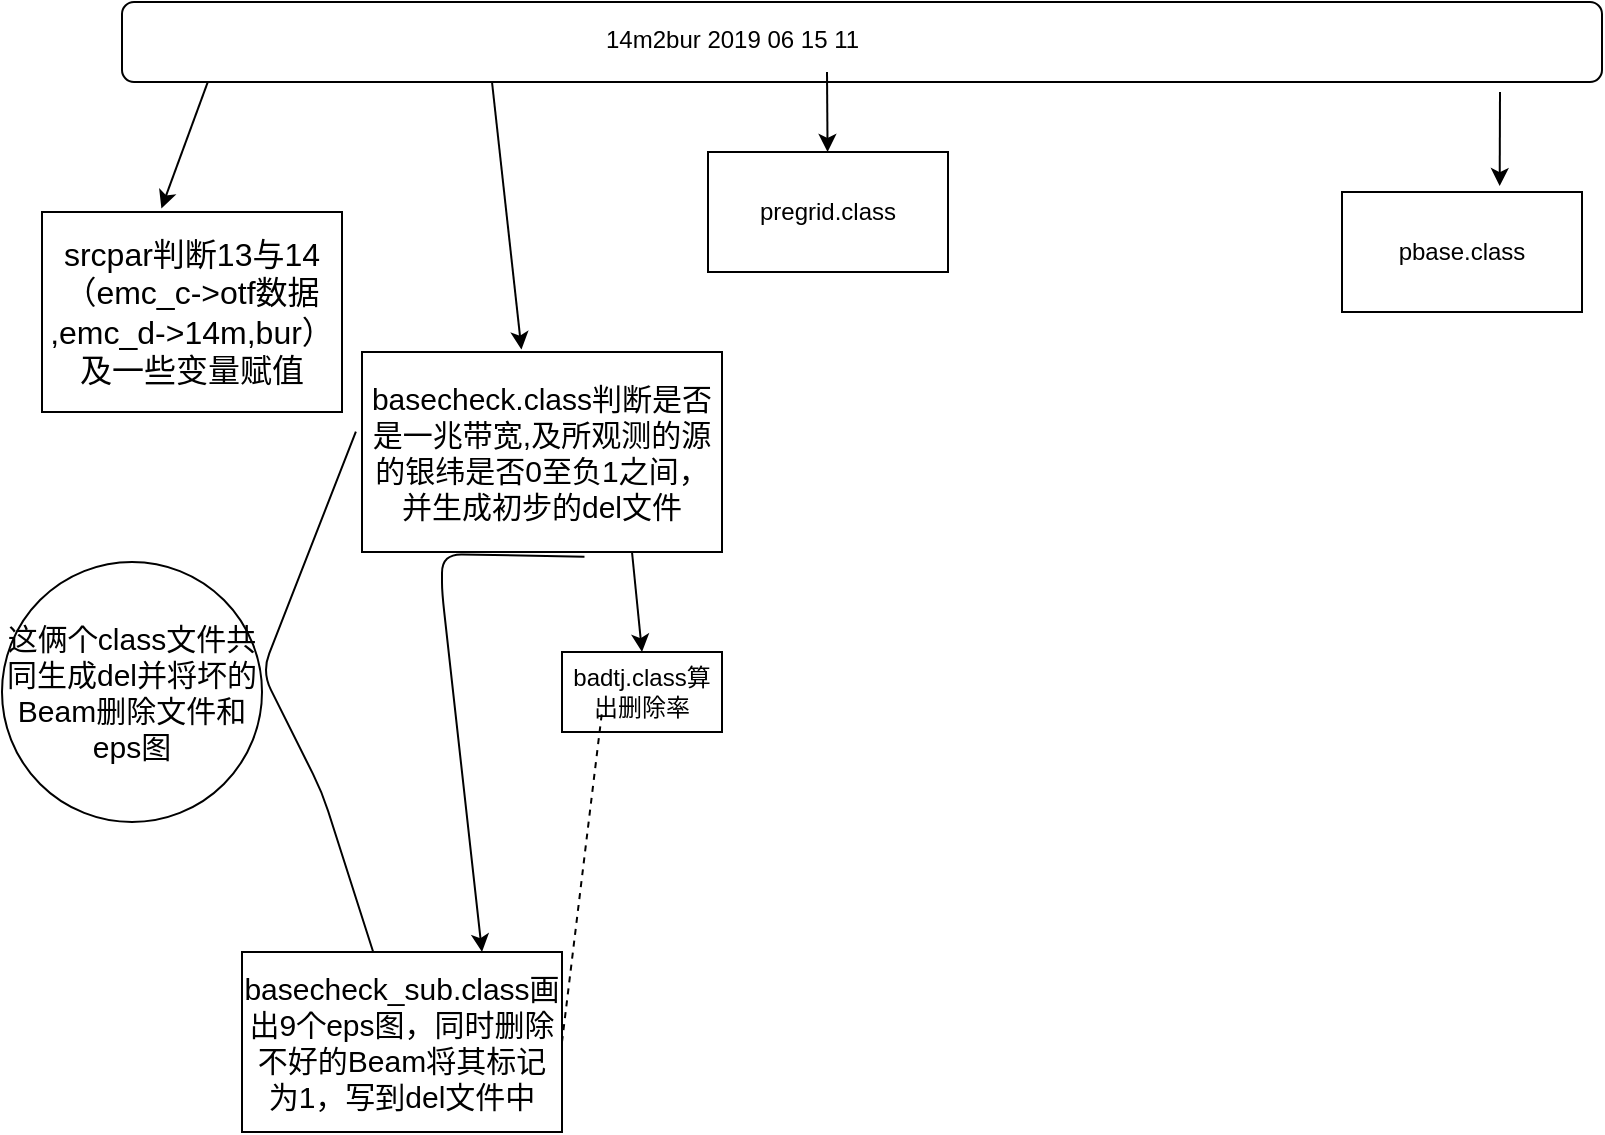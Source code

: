 <mxfile version="12.2.4" type="github" pages="1">
  <diagram id="7ypAmgLhwxIj_IhabiQf" name="ç¬¬ 1 é¡µ">
    <mxGraphModel dx="838" dy="481" grid="1" gridSize="10" guides="1" tooltips="1" connect="1" arrows="1" fold="1" page="1" pageScale="1" pageWidth="827" pageHeight="1169" math="0" shadow="0">
      <root>
        <mxCell id="0"/>
        <mxCell id="1" parent="0"/>
        <mxCell id="9yLlcKNQQFqDJGaCqLJ5-2" value="" style="rounded=1;whiteSpace=wrap;html=1;" parent="1" vertex="1">
          <mxGeometry x="60" y="5" width="740" height="40" as="geometry"/>
        </mxCell>
        <mxCell id="9yLlcKNQQFqDJGaCqLJ5-3" value="14m2bur 2019 06 15 11" style="text;html=1;" parent="1" vertex="1">
          <mxGeometry x="300" y="10" width="150" height="30" as="geometry"/>
        </mxCell>
        <mxCell id="9yLlcKNQQFqDJGaCqLJ5-11" value="&lt;span&gt;&lt;font style=&quot;font-size: 16px&quot;&gt;srcpar判断13与14（emc_c-&amp;gt;otf数据 ,emc_d-&amp;gt;14m,bur）及一些变量赋值&lt;/font&gt;&lt;/span&gt;" style="rounded=0;whiteSpace=wrap;html=1;" parent="1" vertex="1">
          <mxGeometry x="20" y="110" width="150" height="100" as="geometry"/>
        </mxCell>
        <mxCell id="9yLlcKNQQFqDJGaCqLJ5-12" value="&lt;font style=&quot;font-size: 15px&quot;&gt;basecheck.class判断是否是一兆带宽,及所观测的源的银纬是否0至负1之间，并生成初步的del文件&lt;/font&gt;" style="rounded=0;whiteSpace=wrap;html=1;" parent="1" vertex="1">
          <mxGeometry x="180" y="180" width="180" height="100" as="geometry"/>
        </mxCell>
        <mxCell id="9yLlcKNQQFqDJGaCqLJ5-15" value="&lt;font style=&quot;font-size: 15px&quot;&gt;basecheck_sub.class画出9个eps图，同时删除不好的Beam将其标记为1，写到del文件中&lt;/font&gt;" style="rounded=0;whiteSpace=wrap;html=1;" parent="1" vertex="1">
          <mxGeometry x="120" y="480" width="160" height="90" as="geometry"/>
        </mxCell>
        <mxCell id="9yLlcKNQQFqDJGaCqLJ5-30" value="" style="endArrow=classic;html=1;exitX=0.618;exitY=1.024;exitDx=0;exitDy=0;exitPerimeter=0;entryX=0.75;entryY=0;entryDx=0;entryDy=0;" parent="1" source="9yLlcKNQQFqDJGaCqLJ5-12" target="9yLlcKNQQFqDJGaCqLJ5-15" edge="1">
          <mxGeometry width="50" height="50" relative="1" as="geometry">
            <mxPoint x="343.5" y="297" as="sourcePoint"/>
            <mxPoint x="296.5" y="330" as="targetPoint"/>
            <Array as="points">
              <mxPoint x="220" y="281"/>
              <mxPoint x="220" y="300"/>
            </Array>
          </mxGeometry>
        </mxCell>
        <mxCell id="9yLlcKNQQFqDJGaCqLJ5-31" value="" style="endArrow=classic;html=1;exitX=0.75;exitY=1;exitDx=0;exitDy=0;" parent="1" source="9yLlcKNQQFqDJGaCqLJ5-12" edge="1">
          <mxGeometry width="50" height="50" relative="1" as="geometry">
            <mxPoint x="350" y="190" as="sourcePoint"/>
            <mxPoint x="320" y="330" as="targetPoint"/>
          </mxGeometry>
        </mxCell>
        <mxCell id="9yLlcKNQQFqDJGaCqLJ5-32" value="badtj.class算出删除率" style="rounded=0;whiteSpace=wrap;html=1;" parent="1" vertex="1">
          <mxGeometry x="280" y="330" width="80" height="40" as="geometry"/>
        </mxCell>
        <mxCell id="9yLlcKNQQFqDJGaCqLJ5-33" value="" style="endArrow=classic;html=1;exitX=0.75;exitY=1;exitDx=0;exitDy=0;" parent="1" source="9yLlcKNQQFqDJGaCqLJ5-3" target="9yLlcKNQQFqDJGaCqLJ5-34" edge="1">
          <mxGeometry width="50" height="50" relative="1" as="geometry">
            <mxPoint x="400" y="90" as="sourcePoint"/>
            <mxPoint x="380" y="110" as="targetPoint"/>
          </mxGeometry>
        </mxCell>
        <mxCell id="9yLlcKNQQFqDJGaCqLJ5-34" value="pregrid.class" style="rounded=0;whiteSpace=wrap;html=1;" parent="1" vertex="1">
          <mxGeometry x="353" y="80" width="120" height="60" as="geometry"/>
        </mxCell>
        <mxCell id="9yLlcKNQQFqDJGaCqLJ5-35" value="" style="endArrow=none;dashed=1;html=1;exitX=1;exitY=0.5;exitDx=0;exitDy=0;" parent="1" source="9yLlcKNQQFqDJGaCqLJ5-15" edge="1">
          <mxGeometry width="50" height="50" relative="1" as="geometry">
            <mxPoint x="340" y="410" as="sourcePoint"/>
            <mxPoint x="300" y="360" as="targetPoint"/>
          </mxGeometry>
        </mxCell>
        <mxCell id="9yLlcKNQQFqDJGaCqLJ5-36" value="" style="endArrow=classic;html=1;entryX=0.657;entryY=-0.049;entryDx=0;entryDy=0;entryPerimeter=0;" parent="1" target="9yLlcKNQQFqDJGaCqLJ5-37" edge="1">
          <mxGeometry width="50" height="50" relative="1" as="geometry">
            <mxPoint x="749" y="50" as="sourcePoint"/>
            <mxPoint x="570" y="90" as="targetPoint"/>
          </mxGeometry>
        </mxCell>
        <mxCell id="9yLlcKNQQFqDJGaCqLJ5-37" value="pbase.class" style="rounded=0;whiteSpace=wrap;html=1;" parent="1" vertex="1">
          <mxGeometry x="670" y="100" width="120" height="60" as="geometry"/>
        </mxCell>
        <mxCell id="2vq7MfWEiIfVnwJtWB_f-5" value="" style="endArrow=classic;html=1;entryX=0.398;entryY=-0.018;entryDx=0;entryDy=0;entryPerimeter=0;exitX=0.058;exitY=0.998;exitDx=0;exitDy=0;exitPerimeter=0;" parent="1" source="9yLlcKNQQFqDJGaCqLJ5-2" target="9yLlcKNQQFqDJGaCqLJ5-11" edge="1">
          <mxGeometry width="50" height="50" relative="1" as="geometry">
            <mxPoint x="80" y="90" as="sourcePoint"/>
            <mxPoint x="130" y="40" as="targetPoint"/>
          </mxGeometry>
        </mxCell>
        <mxCell id="9yLlcKNQQFqDJGaCqLJ5-28" value="&lt;font style=&quot;font-size: 15px&quot;&gt;这俩个class文件共同生成del并将坏的Beam删除文件和eps图&lt;/font&gt;" style="ellipse;whiteSpace=wrap;html=1;aspect=fixed;" parent="1" vertex="1">
          <mxGeometry y="285" width="130" height="130" as="geometry"/>
        </mxCell>
        <mxCell id="9yLlcKNQQFqDJGaCqLJ5-27" value="" style="endArrow=none;html=1;entryX=-0.017;entryY=0.398;entryDx=0;entryDy=0;entryPerimeter=0;" parent="1" target="9yLlcKNQQFqDJGaCqLJ5-12" edge="1" source="9yLlcKNQQFqDJGaCqLJ5-15">
          <mxGeometry width="50" height="50" relative="1" as="geometry">
            <mxPoint x="150" y="310" as="sourcePoint"/>
            <mxPoint x="170" y="240" as="targetPoint"/>
            <Array as="points">
              <mxPoint x="160" y="400"/>
              <mxPoint x="130" y="340"/>
            </Array>
          </mxGeometry>
        </mxCell>
        <mxCell id="isdHAhyAoWoldu2ZTCBN-2" value="" style="endArrow=classic;html=1;exitX=0.25;exitY=1;exitDx=0;exitDy=0;entryX=0.443;entryY=-0.012;entryDx=0;entryDy=0;entryPerimeter=0;" edge="1" parent="1" source="9yLlcKNQQFqDJGaCqLJ5-2" target="9yLlcKNQQFqDJGaCqLJ5-12">
          <mxGeometry width="50" height="50" relative="1" as="geometry">
            <mxPoint x="240" y="140" as="sourcePoint"/>
            <mxPoint x="290" y="90" as="targetPoint"/>
          </mxGeometry>
        </mxCell>
      </root>
    </mxGraphModel>
  </diagram>
</mxfile>
